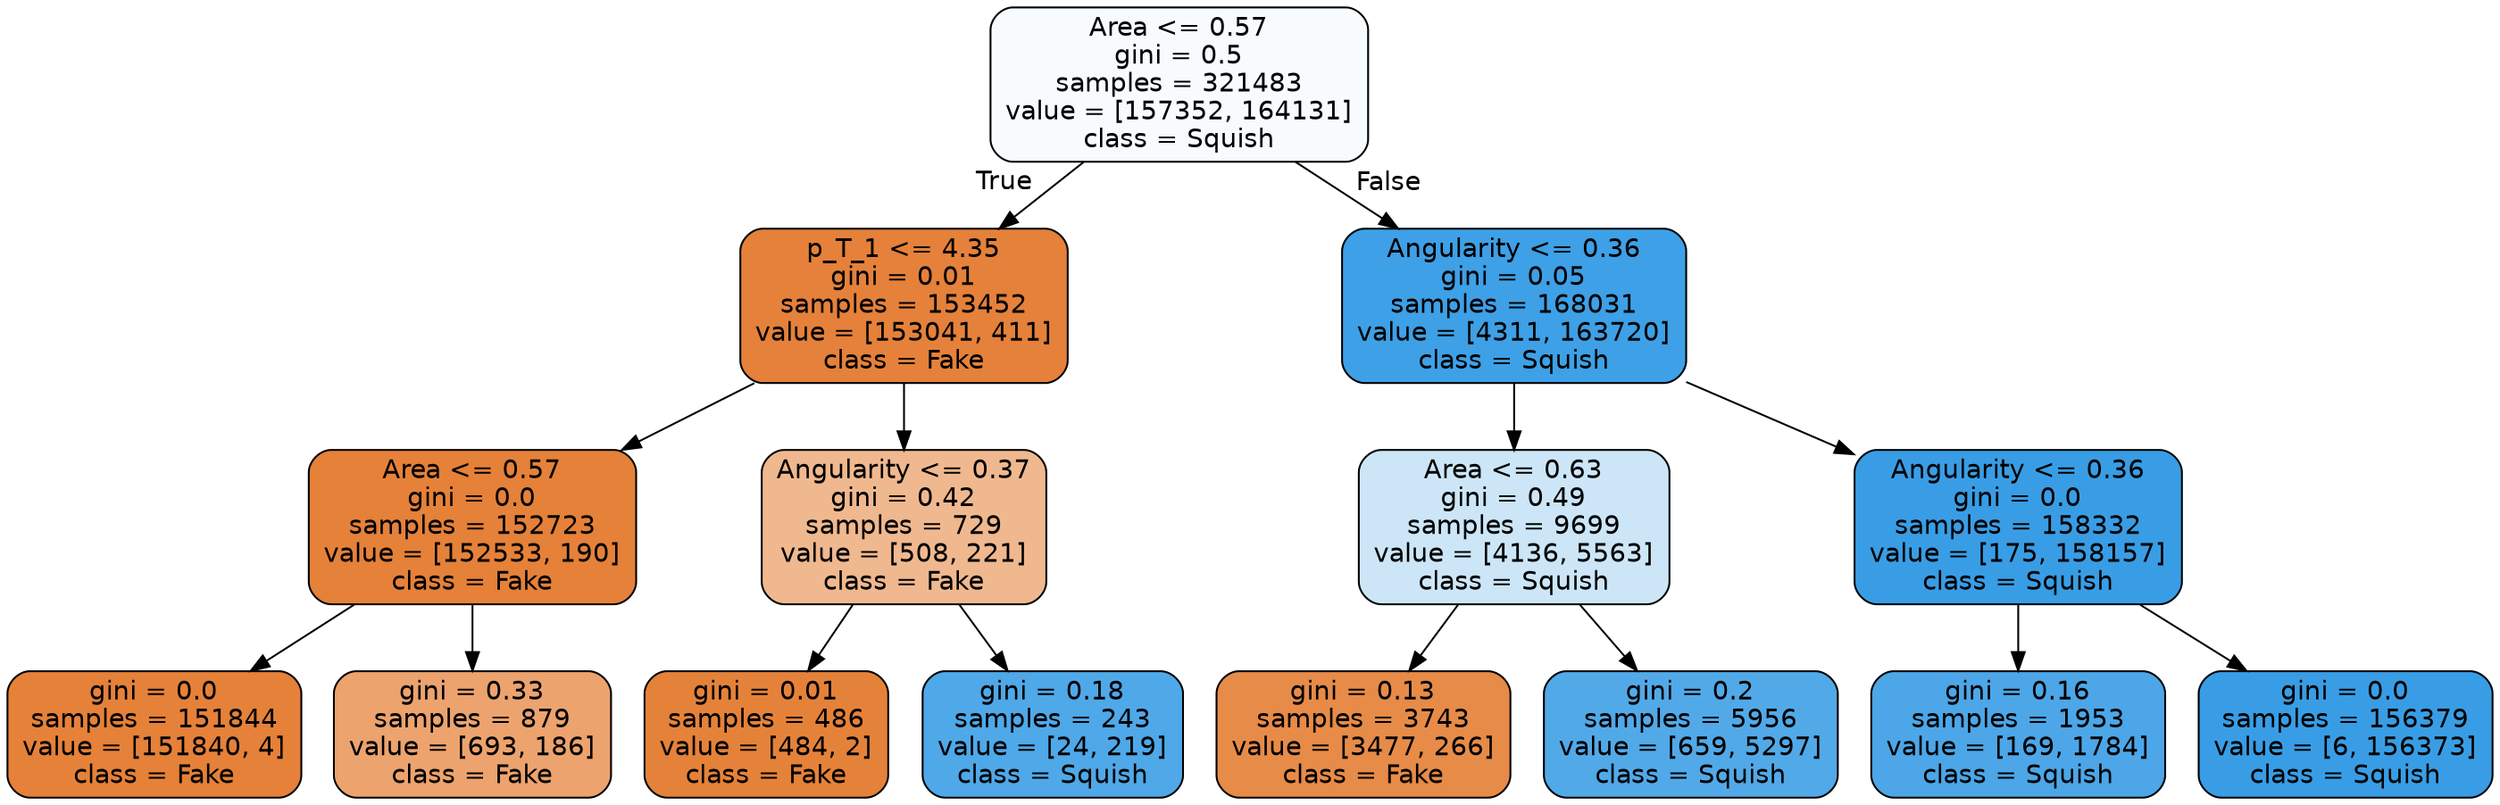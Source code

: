 digraph Tree {
node [shape=box, style="filled, rounded", color="black", fontname=helvetica] ;
edge [fontname=helvetica] ;
0 [label="Area <= 0.57\ngini = 0.5\nsamples = 321483\nvalue = [157352, 164131]\nclass = Squish", fillcolor="#f7fbfe"] ;
1 [label="p_T_1 <= 4.35\ngini = 0.01\nsamples = 153452\nvalue = [153041, 411]\nclass = Fake", fillcolor="#e5813a"] ;
0 -> 1 [labeldistance=2.5, labelangle=45, headlabel="True"] ;
2 [label="Area <= 0.57\ngini = 0.0\nsamples = 152723\nvalue = [152533, 190]\nclass = Fake", fillcolor="#e58139"] ;
1 -> 2 ;
3 [label="gini = 0.0\nsamples = 151844\nvalue = [151840, 4]\nclass = Fake", fillcolor="#e58139"] ;
2 -> 3 ;
4 [label="gini = 0.33\nsamples = 879\nvalue = [693, 186]\nclass = Fake", fillcolor="#eca36e"] ;
2 -> 4 ;
5 [label="Angularity <= 0.37\ngini = 0.42\nsamples = 729\nvalue = [508, 221]\nclass = Fake", fillcolor="#f0b88f"] ;
1 -> 5 ;
6 [label="gini = 0.01\nsamples = 486\nvalue = [484, 2]\nclass = Fake", fillcolor="#e5823a"] ;
5 -> 6 ;
7 [label="gini = 0.18\nsamples = 243\nvalue = [24, 219]\nclass = Squish", fillcolor="#4fa8e8"] ;
5 -> 7 ;
8 [label="Angularity <= 0.36\ngini = 0.05\nsamples = 168031\nvalue = [4311, 163720]\nclass = Squish", fillcolor="#3ea0e6"] ;
0 -> 8 [labeldistance=2.5, labelangle=-45, headlabel="False"] ;
9 [label="Area <= 0.63\ngini = 0.49\nsamples = 9699\nvalue = [4136, 5563]\nclass = Squish", fillcolor="#cce6f8"] ;
8 -> 9 ;
10 [label="gini = 0.13\nsamples = 3743\nvalue = [3477, 266]\nclass = Fake", fillcolor="#e78b48"] ;
9 -> 10 ;
11 [label="gini = 0.2\nsamples = 5956\nvalue = [659, 5297]\nclass = Squish", fillcolor="#52a9e8"] ;
9 -> 11 ;
12 [label="Angularity <= 0.36\ngini = 0.0\nsamples = 158332\nvalue = [175, 158157]\nclass = Squish", fillcolor="#399de5"] ;
8 -> 12 ;
13 [label="gini = 0.16\nsamples = 1953\nvalue = [169, 1784]\nclass = Squish", fillcolor="#4ca6e7"] ;
12 -> 13 ;
14 [label="gini = 0.0\nsamples = 156379\nvalue = [6, 156373]\nclass = Squish", fillcolor="#399de5"] ;
12 -> 14 ;
}
